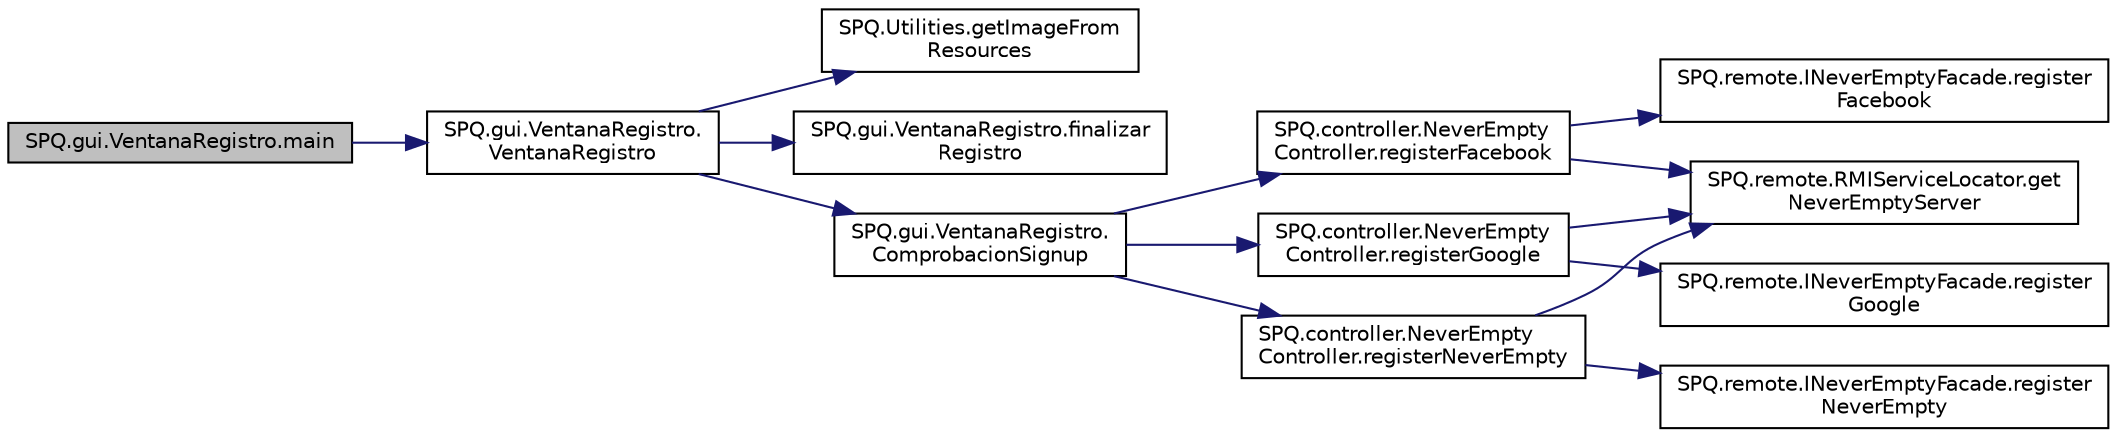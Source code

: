 digraph "SPQ.gui.VentanaRegistro.main"
{
  edge [fontname="Helvetica",fontsize="10",labelfontname="Helvetica",labelfontsize="10"];
  node [fontname="Helvetica",fontsize="10",shape=record];
  rankdir="LR";
  Node28 [label="SPQ.gui.VentanaRegistro.main",height=0.2,width=0.4,color="black", fillcolor="grey75", style="filled", fontcolor="black"];
  Node28 -> Node29 [color="midnightblue",fontsize="10",style="solid",fontname="Helvetica"];
  Node29 [label="SPQ.gui.VentanaRegistro.\lVentanaRegistro",height=0.2,width=0.4,color="black", fillcolor="white", style="filled",URL="$class_s_p_q_1_1gui_1_1_ventana_registro.html#a40069db92c94222331b181f23744c14f"];
  Node29 -> Node30 [color="midnightblue",fontsize="10",style="solid",fontname="Helvetica"];
  Node30 [label="SPQ.Utilities.getImageFrom\lResources",height=0.2,width=0.4,color="black", fillcolor="white", style="filled",URL="$class_s_p_q_1_1_utilities.html#a1ca9779d00f9480c9c0ccb654c558fbb"];
  Node29 -> Node31 [color="midnightblue",fontsize="10",style="solid",fontname="Helvetica"];
  Node31 [label="SPQ.gui.VentanaRegistro.finalizar\lRegistro",height=0.2,width=0.4,color="black", fillcolor="white", style="filled",URL="$class_s_p_q_1_1gui_1_1_ventana_registro.html#ac33d30ad4e6980a453a3a6c3de20f468"];
  Node29 -> Node32 [color="midnightblue",fontsize="10",style="solid",fontname="Helvetica"];
  Node32 [label="SPQ.gui.VentanaRegistro.\lComprobacionSignup",height=0.2,width=0.4,color="black", fillcolor="white", style="filled",URL="$class_s_p_q_1_1gui_1_1_ventana_registro.html#a409053f213651ce392699ee8c4f07e66"];
  Node32 -> Node33 [color="midnightblue",fontsize="10",style="solid",fontname="Helvetica"];
  Node33 [label="SPQ.controller.NeverEmpty\lController.registerGoogle",height=0.2,width=0.4,color="black", fillcolor="white", style="filled",URL="$class_s_p_q_1_1controller_1_1_never_empty_controller.html#a0adc4a1885dcc8ef6fe53bd23ee2316a"];
  Node33 -> Node34 [color="midnightblue",fontsize="10",style="solid",fontname="Helvetica"];
  Node34 [label="SPQ.remote.RMIServiceLocator.get\lNeverEmptyServer",height=0.2,width=0.4,color="black", fillcolor="white", style="filled",URL="$class_s_p_q_1_1remote_1_1_r_m_i_service_locator.html#a19d79d8b31c278a127bf921895d889ae"];
  Node33 -> Node35 [color="midnightblue",fontsize="10",style="solid",fontname="Helvetica"];
  Node35 [label="SPQ.remote.INeverEmptyFacade.register\lGoogle",height=0.2,width=0.4,color="black", fillcolor="white", style="filled",URL="$interface_s_p_q_1_1remote_1_1_i_never_empty_facade.html#a93f3250c09a26fdb1d65219599dfd542"];
  Node32 -> Node36 [color="midnightblue",fontsize="10",style="solid",fontname="Helvetica"];
  Node36 [label="SPQ.controller.NeverEmpty\lController.registerFacebook",height=0.2,width=0.4,color="black", fillcolor="white", style="filled",URL="$class_s_p_q_1_1controller_1_1_never_empty_controller.html#ad766d360d5d5c69d6e6d5b2953b27fac"];
  Node36 -> Node34 [color="midnightblue",fontsize="10",style="solid",fontname="Helvetica"];
  Node36 -> Node37 [color="midnightblue",fontsize="10",style="solid",fontname="Helvetica"];
  Node37 [label="SPQ.remote.INeverEmptyFacade.register\lFacebook",height=0.2,width=0.4,color="black", fillcolor="white", style="filled",URL="$interface_s_p_q_1_1remote_1_1_i_never_empty_facade.html#a7b2f025522489fe9070d09a4fb08f0a1"];
  Node32 -> Node38 [color="midnightblue",fontsize="10",style="solid",fontname="Helvetica"];
  Node38 [label="SPQ.controller.NeverEmpty\lController.registerNeverEmpty",height=0.2,width=0.4,color="black", fillcolor="white", style="filled",URL="$class_s_p_q_1_1controller_1_1_never_empty_controller.html#ad02b010ba25f24bf105fe7b4605e3de1"];
  Node38 -> Node34 [color="midnightblue",fontsize="10",style="solid",fontname="Helvetica"];
  Node38 -> Node39 [color="midnightblue",fontsize="10",style="solid",fontname="Helvetica"];
  Node39 [label="SPQ.remote.INeverEmptyFacade.register\lNeverEmpty",height=0.2,width=0.4,color="black", fillcolor="white", style="filled",URL="$interface_s_p_q_1_1remote_1_1_i_never_empty_facade.html#a7867e1e698fea32a535a1daeda4e8d6a"];
}
